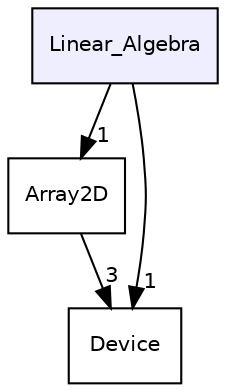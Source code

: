 digraph "Linear_Algebra" {
  bgcolor=transparent;
  compound=true
  node [ fontsize="10", fontname="Helvetica"];
  edge [ labelfontsize="10", labelfontname="Helvetica"];
  dir_048d98b6635f6f7d0d13e92ba82f3b00 [shape=box, label="Linear_Algebra", style="filled", fillcolor="#eeeeff", pencolor="black", URL="dir_048d98b6635f6f7d0d13e92ba82f3b00.html"];
  dir_224ac7b824186f4773522b8bb0743517 [shape=box label="Array2D" URL="dir_224ac7b824186f4773522b8bb0743517.html"];
  dir_737e998198a830156af4433d00da986d [shape=box label="Device" URL="dir_737e998198a830156af4433d00da986d.html"];
  dir_048d98b6635f6f7d0d13e92ba82f3b00->dir_224ac7b824186f4773522b8bb0743517 [headlabel="1", labeldistance=1.5 headhref="dir_000004_000002.html"];
  dir_048d98b6635f6f7d0d13e92ba82f3b00->dir_737e998198a830156af4433d00da986d [headlabel="1", labeldistance=1.5 headhref="dir_000004_000003.html"];
  dir_224ac7b824186f4773522b8bb0743517->dir_737e998198a830156af4433d00da986d [headlabel="3", labeldistance=1.5 headhref="dir_000002_000003.html"];
}

